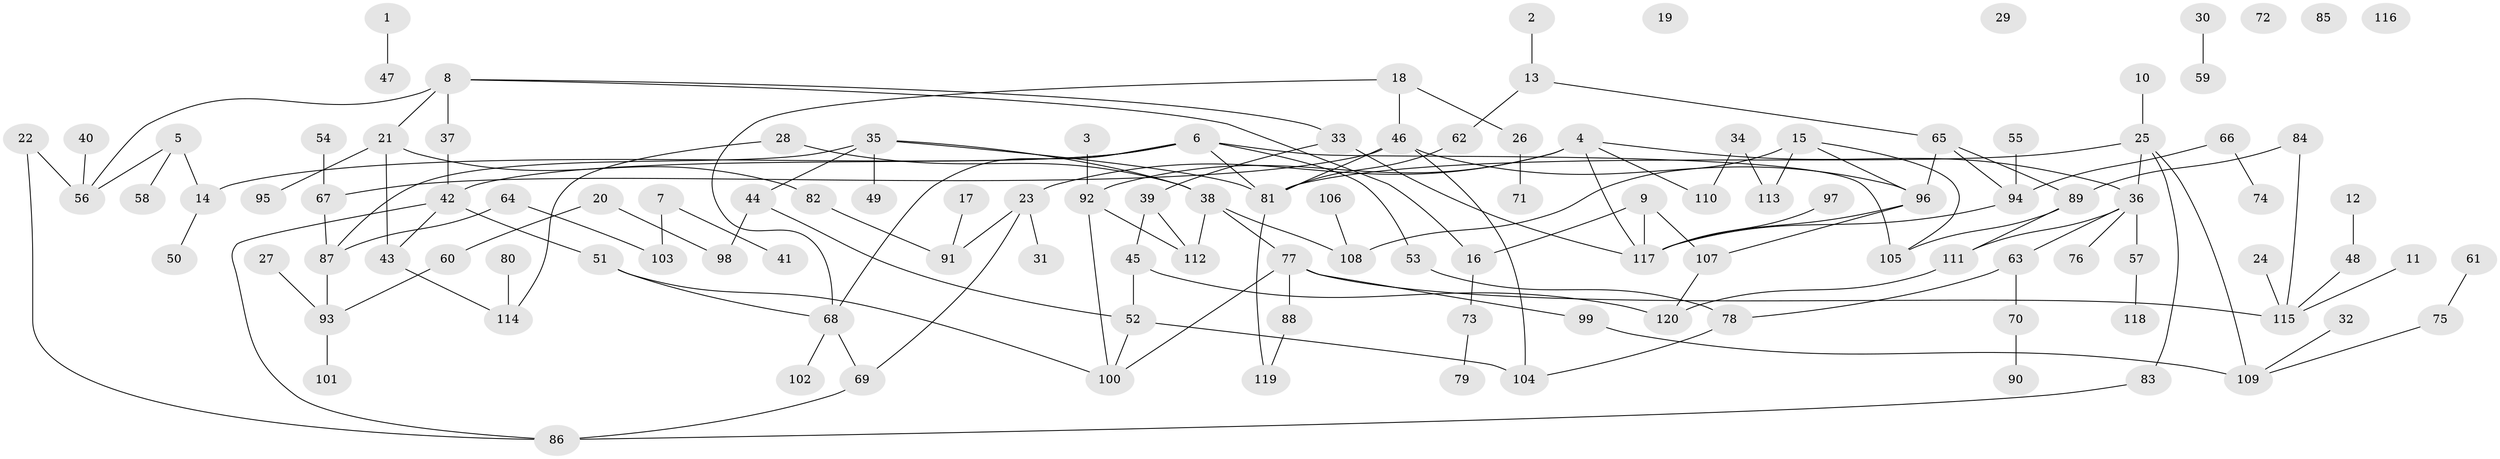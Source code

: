 // coarse degree distribution, {1: 0.3194444444444444, 2: 0.3194444444444444, 0: 0.06944444444444445, 3: 0.027777777777777776, 7: 0.027777777777777776, 5: 0.08333333333333333, 4: 0.1111111111111111, 6: 0.013888888888888888, 16: 0.013888888888888888, 9: 0.013888888888888888}
// Generated by graph-tools (version 1.1) at 2025/43/03/04/25 21:43:50]
// undirected, 120 vertices, 149 edges
graph export_dot {
graph [start="1"]
  node [color=gray90,style=filled];
  1;
  2;
  3;
  4;
  5;
  6;
  7;
  8;
  9;
  10;
  11;
  12;
  13;
  14;
  15;
  16;
  17;
  18;
  19;
  20;
  21;
  22;
  23;
  24;
  25;
  26;
  27;
  28;
  29;
  30;
  31;
  32;
  33;
  34;
  35;
  36;
  37;
  38;
  39;
  40;
  41;
  42;
  43;
  44;
  45;
  46;
  47;
  48;
  49;
  50;
  51;
  52;
  53;
  54;
  55;
  56;
  57;
  58;
  59;
  60;
  61;
  62;
  63;
  64;
  65;
  66;
  67;
  68;
  69;
  70;
  71;
  72;
  73;
  74;
  75;
  76;
  77;
  78;
  79;
  80;
  81;
  82;
  83;
  84;
  85;
  86;
  87;
  88;
  89;
  90;
  91;
  92;
  93;
  94;
  95;
  96;
  97;
  98;
  99;
  100;
  101;
  102;
  103;
  104;
  105;
  106;
  107;
  108;
  109;
  110;
  111;
  112;
  113;
  114;
  115;
  116;
  117;
  118;
  119;
  120;
  1 -- 47;
  2 -- 13;
  3 -- 92;
  4 -- 23;
  4 -- 36;
  4 -- 92;
  4 -- 110;
  4 -- 117;
  5 -- 14;
  5 -- 56;
  5 -- 58;
  6 -- 14;
  6 -- 42;
  6 -- 53;
  6 -- 68;
  6 -- 81;
  6 -- 105;
  7 -- 41;
  7 -- 103;
  8 -- 16;
  8 -- 21;
  8 -- 33;
  8 -- 37;
  8 -- 56;
  9 -- 16;
  9 -- 107;
  9 -- 117;
  10 -- 25;
  11 -- 115;
  12 -- 48;
  13 -- 62;
  13 -- 65;
  14 -- 50;
  15 -- 96;
  15 -- 105;
  15 -- 108;
  15 -- 113;
  16 -- 73;
  17 -- 91;
  18 -- 26;
  18 -- 46;
  18 -- 68;
  20 -- 60;
  20 -- 98;
  21 -- 43;
  21 -- 82;
  21 -- 95;
  22 -- 56;
  22 -- 86;
  23 -- 31;
  23 -- 69;
  23 -- 91;
  24 -- 115;
  25 -- 36;
  25 -- 81;
  25 -- 83;
  25 -- 109;
  26 -- 71;
  27 -- 93;
  28 -- 38;
  28 -- 114;
  30 -- 59;
  32 -- 109;
  33 -- 39;
  33 -- 117;
  34 -- 110;
  34 -- 113;
  35 -- 38;
  35 -- 44;
  35 -- 49;
  35 -- 81;
  35 -- 87;
  36 -- 57;
  36 -- 63;
  36 -- 76;
  36 -- 111;
  37 -- 42;
  38 -- 77;
  38 -- 108;
  38 -- 112;
  39 -- 45;
  39 -- 112;
  40 -- 56;
  42 -- 43;
  42 -- 51;
  42 -- 86;
  43 -- 114;
  44 -- 52;
  44 -- 98;
  45 -- 52;
  45 -- 120;
  46 -- 67;
  46 -- 81;
  46 -- 96;
  46 -- 104;
  48 -- 115;
  51 -- 68;
  51 -- 100;
  52 -- 100;
  52 -- 104;
  53 -- 78;
  54 -- 67;
  55 -- 94;
  57 -- 118;
  60 -- 93;
  61 -- 75;
  62 -- 81;
  63 -- 70;
  63 -- 78;
  64 -- 87;
  64 -- 103;
  65 -- 89;
  65 -- 94;
  65 -- 96;
  66 -- 74;
  66 -- 94;
  67 -- 87;
  68 -- 69;
  68 -- 102;
  69 -- 86;
  70 -- 90;
  73 -- 79;
  75 -- 109;
  77 -- 88;
  77 -- 99;
  77 -- 100;
  77 -- 115;
  78 -- 104;
  80 -- 114;
  81 -- 119;
  82 -- 91;
  83 -- 86;
  84 -- 89;
  84 -- 115;
  87 -- 93;
  88 -- 119;
  89 -- 105;
  89 -- 111;
  92 -- 100;
  92 -- 112;
  93 -- 101;
  94 -- 117;
  96 -- 107;
  96 -- 117;
  97 -- 117;
  99 -- 109;
  106 -- 108;
  107 -- 120;
  111 -- 120;
}
